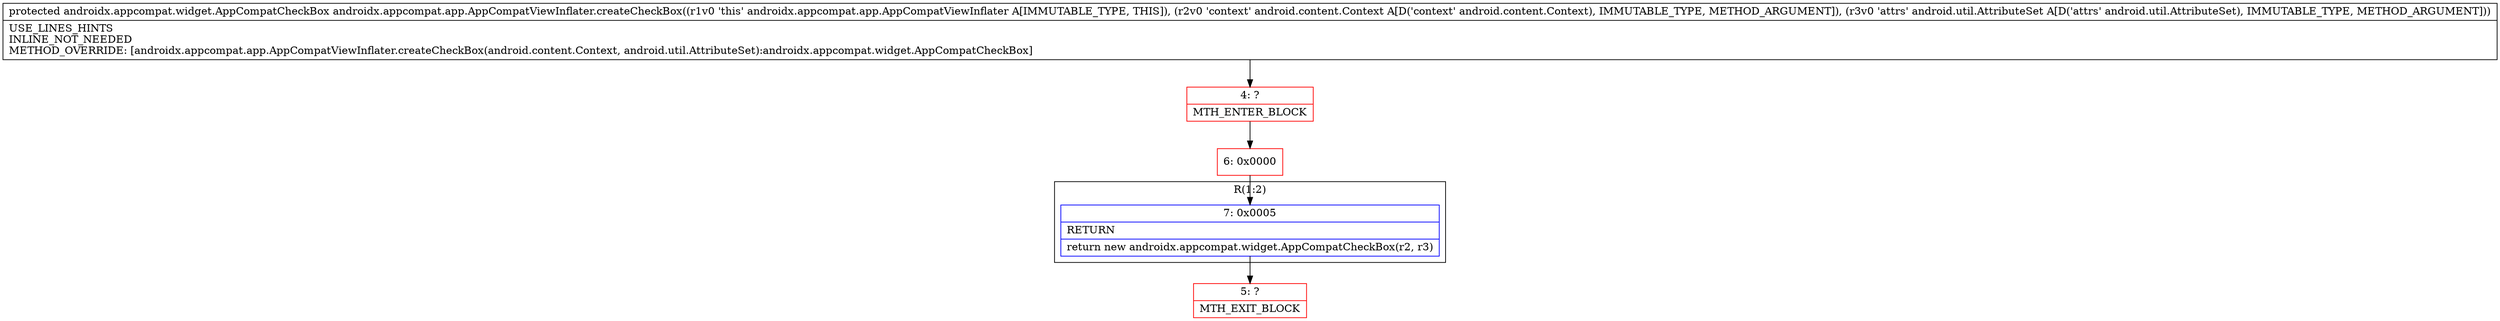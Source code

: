 digraph "CFG forandroidx.appcompat.app.AppCompatViewInflater.createCheckBox(Landroid\/content\/Context;Landroid\/util\/AttributeSet;)Landroidx\/appcompat\/widget\/AppCompatCheckBox;" {
subgraph cluster_Region_1300674871 {
label = "R(1:2)";
node [shape=record,color=blue];
Node_7 [shape=record,label="{7\:\ 0x0005|RETURN\l|return new androidx.appcompat.widget.AppCompatCheckBox(r2, r3)\l}"];
}
Node_4 [shape=record,color=red,label="{4\:\ ?|MTH_ENTER_BLOCK\l}"];
Node_6 [shape=record,color=red,label="{6\:\ 0x0000}"];
Node_5 [shape=record,color=red,label="{5\:\ ?|MTH_EXIT_BLOCK\l}"];
MethodNode[shape=record,label="{protected androidx.appcompat.widget.AppCompatCheckBox androidx.appcompat.app.AppCompatViewInflater.createCheckBox((r1v0 'this' androidx.appcompat.app.AppCompatViewInflater A[IMMUTABLE_TYPE, THIS]), (r2v0 'context' android.content.Context A[D('context' android.content.Context), IMMUTABLE_TYPE, METHOD_ARGUMENT]), (r3v0 'attrs' android.util.AttributeSet A[D('attrs' android.util.AttributeSet), IMMUTABLE_TYPE, METHOD_ARGUMENT]))  | USE_LINES_HINTS\lINLINE_NOT_NEEDED\lMETHOD_OVERRIDE: [androidx.appcompat.app.AppCompatViewInflater.createCheckBox(android.content.Context, android.util.AttributeSet):androidx.appcompat.widget.AppCompatCheckBox]\l}"];
MethodNode -> Node_4;Node_7 -> Node_5;
Node_4 -> Node_6;
Node_6 -> Node_7;
}

